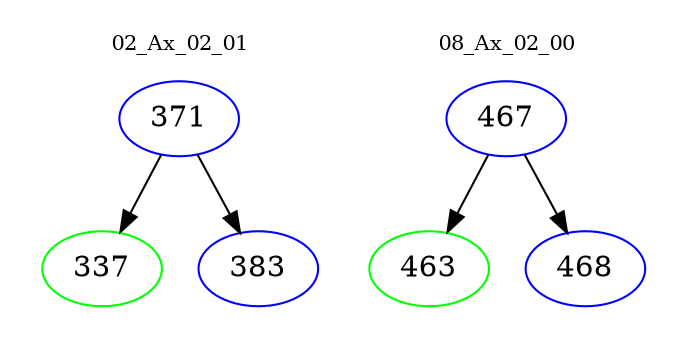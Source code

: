 digraph{
subgraph cluster_0 {
color = white
label = "02_Ax_02_01";
fontsize=10;
T0_371 [label="371", color="blue"]
T0_371 -> T0_337 [color="black"]
T0_337 [label="337", color="green"]
T0_371 -> T0_383 [color="black"]
T0_383 [label="383", color="blue"]
}
subgraph cluster_1 {
color = white
label = "08_Ax_02_00";
fontsize=10;
T1_467 [label="467", color="blue"]
T1_467 -> T1_463 [color="black"]
T1_463 [label="463", color="green"]
T1_467 -> T1_468 [color="black"]
T1_468 [label="468", color="blue"]
}
}
